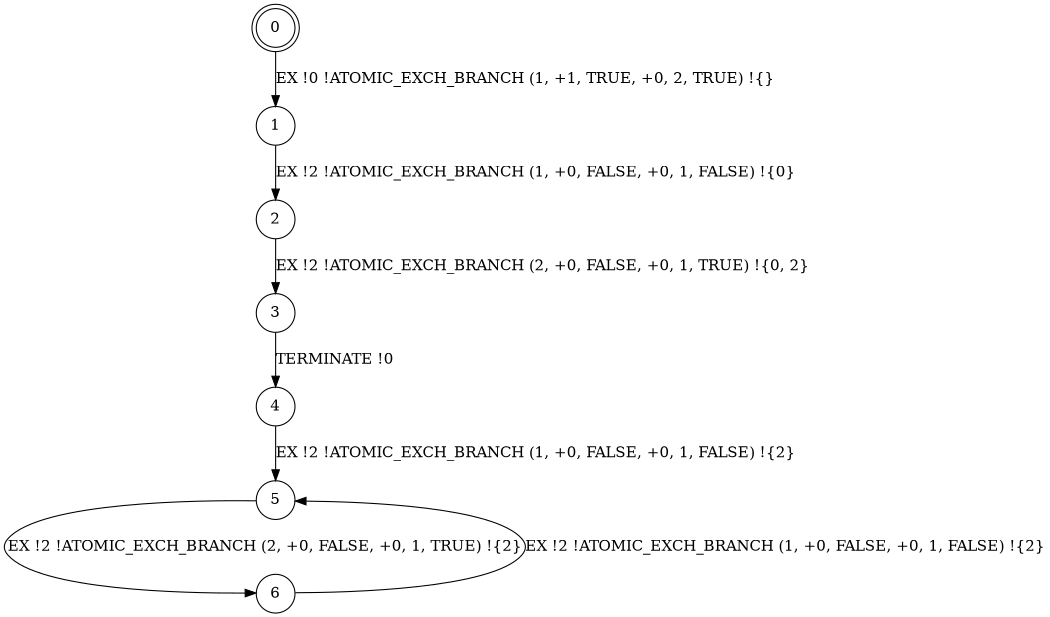 digraph BCG {
size = "7, 10.5";
center = TRUE;
node [shape = circle];
0 [peripheries = 2];
0 -> 1 [label = "EX !0 !ATOMIC_EXCH_BRANCH (1, +1, TRUE, +0, 2, TRUE) !{}"];
1 -> 2 [label = "EX !2 !ATOMIC_EXCH_BRANCH (1, +0, FALSE, +0, 1, FALSE) !{0}"];
2 -> 3 [label = "EX !2 !ATOMIC_EXCH_BRANCH (2, +0, FALSE, +0, 1, TRUE) !{0, 2}"];
3 -> 4 [label = "TERMINATE !0"];
4 -> 5 [label = "EX !2 !ATOMIC_EXCH_BRANCH (1, +0, FALSE, +0, 1, FALSE) !{2}"];
5 -> 6 [label = "EX !2 !ATOMIC_EXCH_BRANCH (2, +0, FALSE, +0, 1, TRUE) !{2}"];
6 -> 5 [label = "EX !2 !ATOMIC_EXCH_BRANCH (1, +0, FALSE, +0, 1, FALSE) !{2}"];
}
